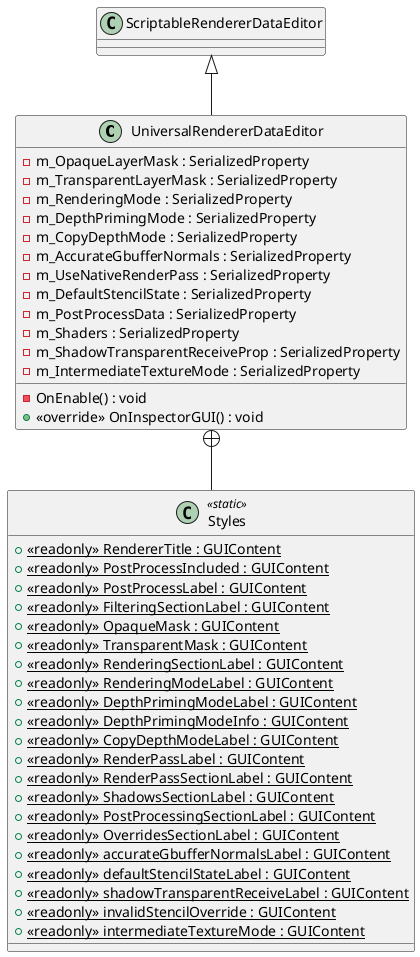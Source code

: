 @startuml
class UniversalRendererDataEditor {
    - m_OpaqueLayerMask : SerializedProperty
    - m_TransparentLayerMask : SerializedProperty
    - m_RenderingMode : SerializedProperty
    - m_DepthPrimingMode : SerializedProperty
    - m_CopyDepthMode : SerializedProperty
    - m_AccurateGbufferNormals : SerializedProperty
    - m_UseNativeRenderPass : SerializedProperty
    - m_DefaultStencilState : SerializedProperty
    - m_PostProcessData : SerializedProperty
    - m_Shaders : SerializedProperty
    - m_ShadowTransparentReceiveProp : SerializedProperty
    - m_IntermediateTextureMode : SerializedProperty
    - OnEnable() : void
    + <<override>> OnInspectorGUI() : void
}
class Styles <<static>> {
    + {static} <<readonly>> RendererTitle : GUIContent
    + {static} <<readonly>> PostProcessIncluded : GUIContent
    + {static} <<readonly>> PostProcessLabel : GUIContent
    + {static} <<readonly>> FilteringSectionLabel : GUIContent
    + {static} <<readonly>> OpaqueMask : GUIContent
    + {static} <<readonly>> TransparentMask : GUIContent
    + {static} <<readonly>> RenderingSectionLabel : GUIContent
    + {static} <<readonly>> RenderingModeLabel : GUIContent
    + {static} <<readonly>> DepthPrimingModeLabel : GUIContent
    + {static} <<readonly>> DepthPrimingModeInfo : GUIContent
    + {static} <<readonly>> CopyDepthModeLabel : GUIContent
    + {static} <<readonly>> RenderPassLabel : GUIContent
    + {static} <<readonly>> RenderPassSectionLabel : GUIContent
    + {static} <<readonly>> ShadowsSectionLabel : GUIContent
    + {static} <<readonly>> PostProcessingSectionLabel : GUIContent
    + {static} <<readonly>> OverridesSectionLabel : GUIContent
    + {static} <<readonly>> accurateGbufferNormalsLabel : GUIContent
    + {static} <<readonly>> defaultStencilStateLabel : GUIContent
    + {static} <<readonly>> shadowTransparentReceiveLabel : GUIContent
    + {static} <<readonly>> invalidStencilOverride : GUIContent
    + {static} <<readonly>> intermediateTextureMode : GUIContent
}
ScriptableRendererDataEditor <|-- UniversalRendererDataEditor
UniversalRendererDataEditor +-- Styles
@enduml
